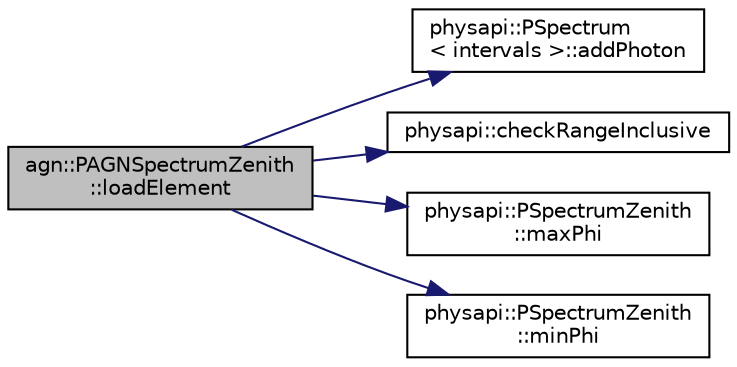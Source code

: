 digraph "agn::PAGNSpectrumZenith::loadElement"
{
 // LATEX_PDF_SIZE
  edge [fontname="Helvetica",fontsize="10",labelfontname="Helvetica",labelfontsize="10"];
  node [fontname="Helvetica",fontsize="10",shape=record];
  rankdir="LR";
  Node1 [label="agn::PAGNSpectrumZenith\l::loadElement",height=0.2,width=0.4,color="black", fillcolor="grey75", style="filled", fontcolor="black",tooltip="count a photon into the spectrum"];
  Node1 -> Node2 [color="midnightblue",fontsize="10",style="solid",fontname="Helvetica"];
  Node2 [label="physapi::PSpectrum\l\< intervals \>::addPhoton",height=0.2,width=0.4,color="black", fillcolor="white", style="filled",URL="$classphysapi_1_1_p_spectrum.html#a95b91efd286d14246d3eb23484519ae8",tooltip="Add a photon with energy hv to the spectrum."];
  Node1 -> Node3 [color="midnightblue",fontsize="10",style="solid",fontname="Helvetica"];
  Node3 [label="physapi::checkRangeInclusive",height=0.2,width=0.4,color="black", fillcolor="white", style="filled",URL="$group__core.html#gafec5606c7bf79d88e5f429217f376d1d",tooltip="left <= value <= right"];
  Node1 -> Node4 [color="midnightblue",fontsize="10",style="solid",fontname="Helvetica"];
  Node4 [label="physapi::PSpectrumZenith\l::maxPhi",height=0.2,width=0.4,color="black", fillcolor="white", style="filled",URL="$classphysapi_1_1_p_spectrum_zenith.html#a551e9ae5f42f86d55a01806750c51c6d",tooltip="Get the absolute value of the the maximum phi angle."];
  Node1 -> Node5 [color="midnightblue",fontsize="10",style="solid",fontname="Helvetica"];
  Node5 [label="physapi::PSpectrumZenith\l::minPhi",height=0.2,width=0.4,color="black", fillcolor="white", style="filled",URL="$classphysapi_1_1_p_spectrum_zenith.html#aa7e76d44fb7126a53c1bdb37b81e552e",tooltip="Get the absolute value of the minimum phi angle."];
}
